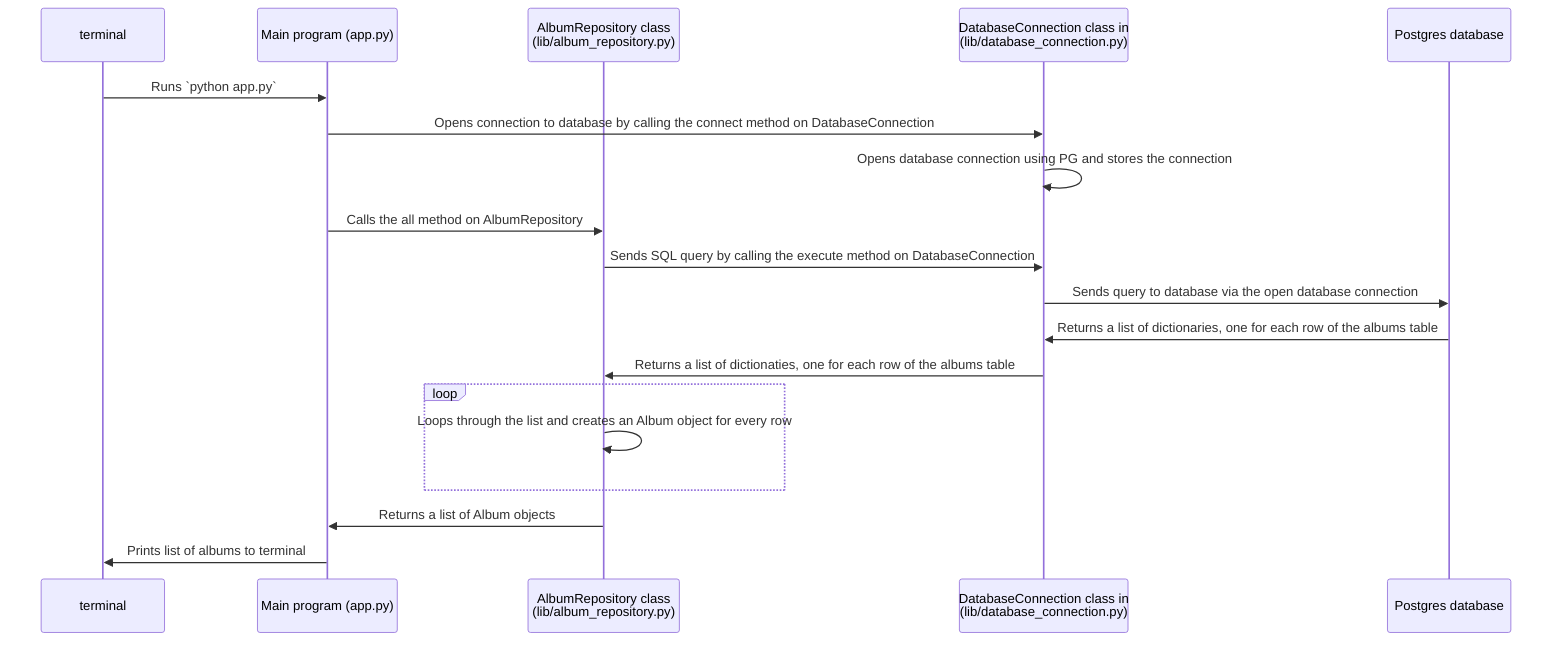 sequenceDiagram
    participant t as terminal
    participant app as Main program (app.py)
    participant ar as AlbumRepository class <br /> (lib/album_repository.py)
    participant db_conn as DatabaseConnection class in <br />(lib/database_connection.py)
    participant db as Postgres database

    #Note left of t: Flow of time <br />⬇ <br /> ⬇ <br /> ⬇ 

    t->>app: Runs `python app.py`
    app->>db_conn: Opens connection to database by calling the connect method on DatabaseConnection
    db_conn->>db_conn: Opens database connection using PG and stores the connection
    app->>ar: Calls the all method on AlbumRepository
    ar->>db_conn: Sends SQL query by calling the execute method on DatabaseConnection
    db_conn->>db: Sends query to database via the open database connection
    db->>db_conn: Returns a list of dictionaries, one for each row of the albums table

    db_conn->>ar: Returns a list of dictionaties, one for each row of the albums table
    loop 
        ar->>ar: Loops through the list and creates an Album object for every row
    end
    ar->>app: Returns a list of Album objects
    app->>t: Prints list of albums to terminal